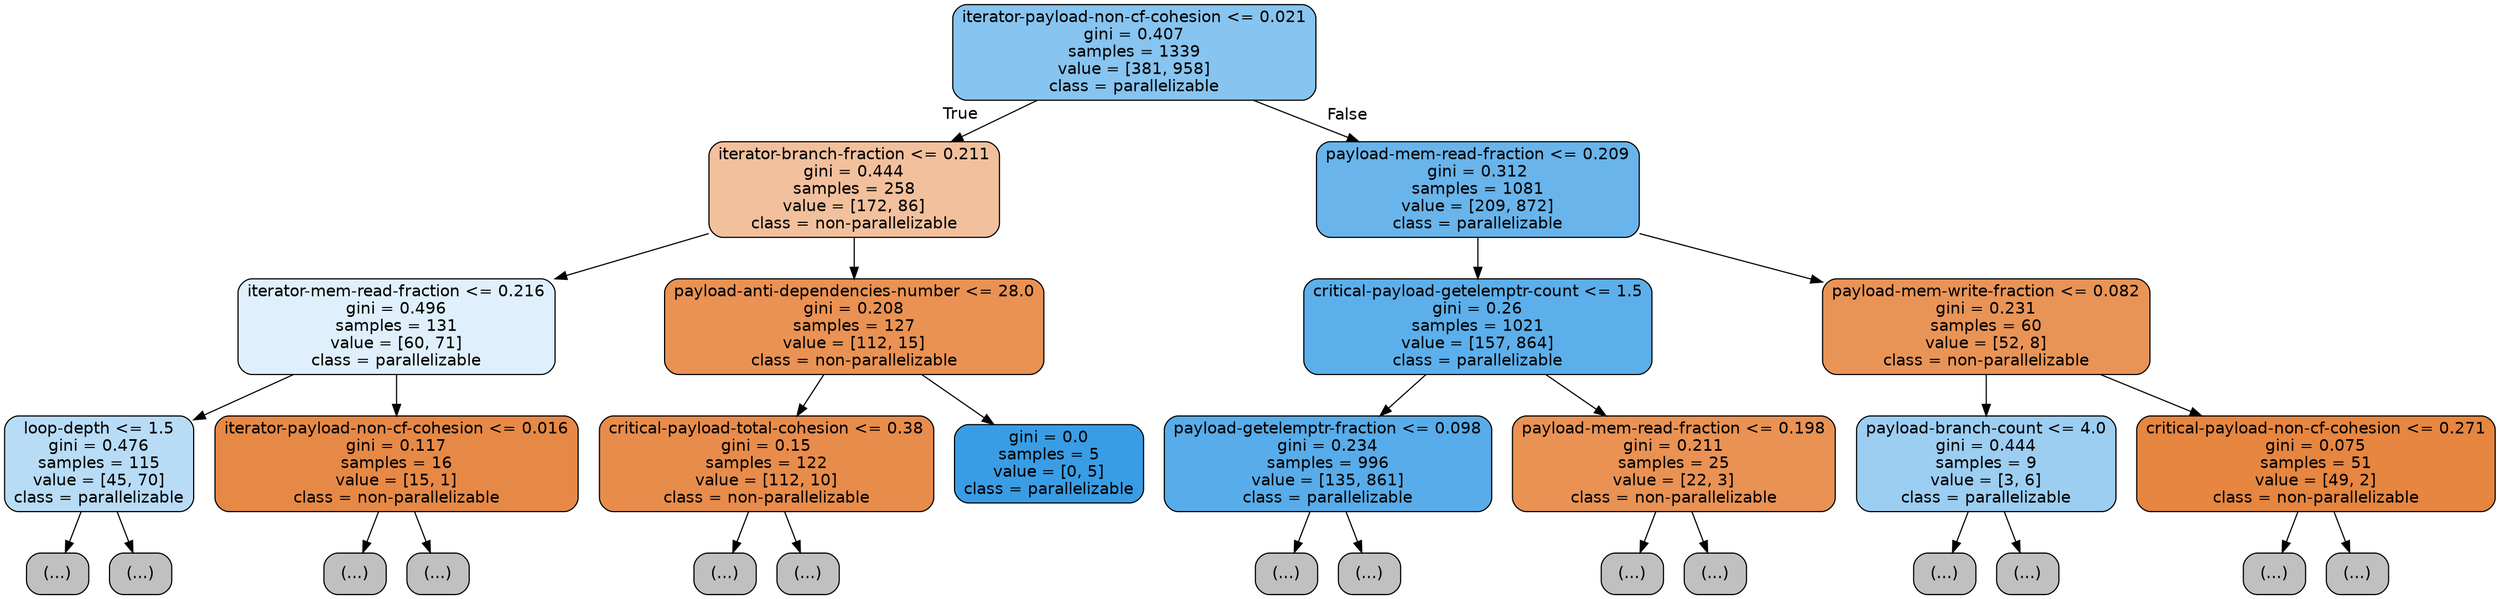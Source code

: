 digraph Tree {
node [shape=box, style="filled, rounded", color="black", fontname=helvetica] ;
edge [fontname=helvetica] ;
0 [label="iterator-payload-non-cf-cohesion <= 0.021\ngini = 0.407\nsamples = 1339\nvalue = [381, 958]\nclass = parallelizable", fillcolor="#399de59a"] ;
1 [label="iterator-branch-fraction <= 0.211\ngini = 0.444\nsamples = 258\nvalue = [172, 86]\nclass = non-parallelizable", fillcolor="#e581397f"] ;
0 -> 1 [labeldistance=2.5, labelangle=45, headlabel="True"] ;
2 [label="iterator-mem-read-fraction <= 0.216\ngini = 0.496\nsamples = 131\nvalue = [60, 71]\nclass = parallelizable", fillcolor="#399de528"] ;
1 -> 2 ;
3 [label="loop-depth <= 1.5\ngini = 0.476\nsamples = 115\nvalue = [45, 70]\nclass = parallelizable", fillcolor="#399de55b"] ;
2 -> 3 ;
4 [label="(...)", fillcolor="#C0C0C0"] ;
3 -> 4 ;
19 [label="(...)", fillcolor="#C0C0C0"] ;
3 -> 19 ;
34 [label="iterator-payload-non-cf-cohesion <= 0.016\ngini = 0.117\nsamples = 16\nvalue = [15, 1]\nclass = non-parallelizable", fillcolor="#e58139ee"] ;
2 -> 34 ;
35 [label="(...)", fillcolor="#C0C0C0"] ;
34 -> 35 ;
36 [label="(...)", fillcolor="#C0C0C0"] ;
34 -> 36 ;
37 [label="payload-anti-dependencies-number <= 28.0\ngini = 0.208\nsamples = 127\nvalue = [112, 15]\nclass = non-parallelizable", fillcolor="#e58139dd"] ;
1 -> 37 ;
38 [label="critical-payload-total-cohesion <= 0.38\ngini = 0.15\nsamples = 122\nvalue = [112, 10]\nclass = non-parallelizable", fillcolor="#e58139e8"] ;
37 -> 38 ;
39 [label="(...)", fillcolor="#C0C0C0"] ;
38 -> 39 ;
46 [label="(...)", fillcolor="#C0C0C0"] ;
38 -> 46 ;
55 [label="gini = 0.0\nsamples = 5\nvalue = [0, 5]\nclass = parallelizable", fillcolor="#399de5ff"] ;
37 -> 55 ;
56 [label="payload-mem-read-fraction <= 0.209\ngini = 0.312\nsamples = 1081\nvalue = [209, 872]\nclass = parallelizable", fillcolor="#399de5c2"] ;
0 -> 56 [labeldistance=2.5, labelangle=-45, headlabel="False"] ;
57 [label="critical-payload-getelemptr-count <= 1.5\ngini = 0.26\nsamples = 1021\nvalue = [157, 864]\nclass = parallelizable", fillcolor="#399de5d1"] ;
56 -> 57 ;
58 [label="payload-getelemptr-fraction <= 0.098\ngini = 0.234\nsamples = 996\nvalue = [135, 861]\nclass = parallelizable", fillcolor="#399de5d7"] ;
57 -> 58 ;
59 [label="(...)", fillcolor="#C0C0C0"] ;
58 -> 59 ;
60 [label="(...)", fillcolor="#C0C0C0"] ;
58 -> 60 ;
193 [label="payload-mem-read-fraction <= 0.198\ngini = 0.211\nsamples = 25\nvalue = [22, 3]\nclass = non-parallelizable", fillcolor="#e58139dc"] ;
57 -> 193 ;
194 [label="(...)", fillcolor="#C0C0C0"] ;
193 -> 194 ;
199 [label="(...)", fillcolor="#C0C0C0"] ;
193 -> 199 ;
200 [label="payload-mem-write-fraction <= 0.082\ngini = 0.231\nsamples = 60\nvalue = [52, 8]\nclass = non-parallelizable", fillcolor="#e58139d8"] ;
56 -> 200 ;
201 [label="payload-branch-count <= 4.0\ngini = 0.444\nsamples = 9\nvalue = [3, 6]\nclass = parallelizable", fillcolor="#399de57f"] ;
200 -> 201 ;
202 [label="(...)", fillcolor="#C0C0C0"] ;
201 -> 202 ;
203 [label="(...)", fillcolor="#C0C0C0"] ;
201 -> 203 ;
206 [label="critical-payload-non-cf-cohesion <= 0.271\ngini = 0.075\nsamples = 51\nvalue = [49, 2]\nclass = non-parallelizable", fillcolor="#e58139f5"] ;
200 -> 206 ;
207 [label="(...)", fillcolor="#C0C0C0"] ;
206 -> 207 ;
212 [label="(...)", fillcolor="#C0C0C0"] ;
206 -> 212 ;
}